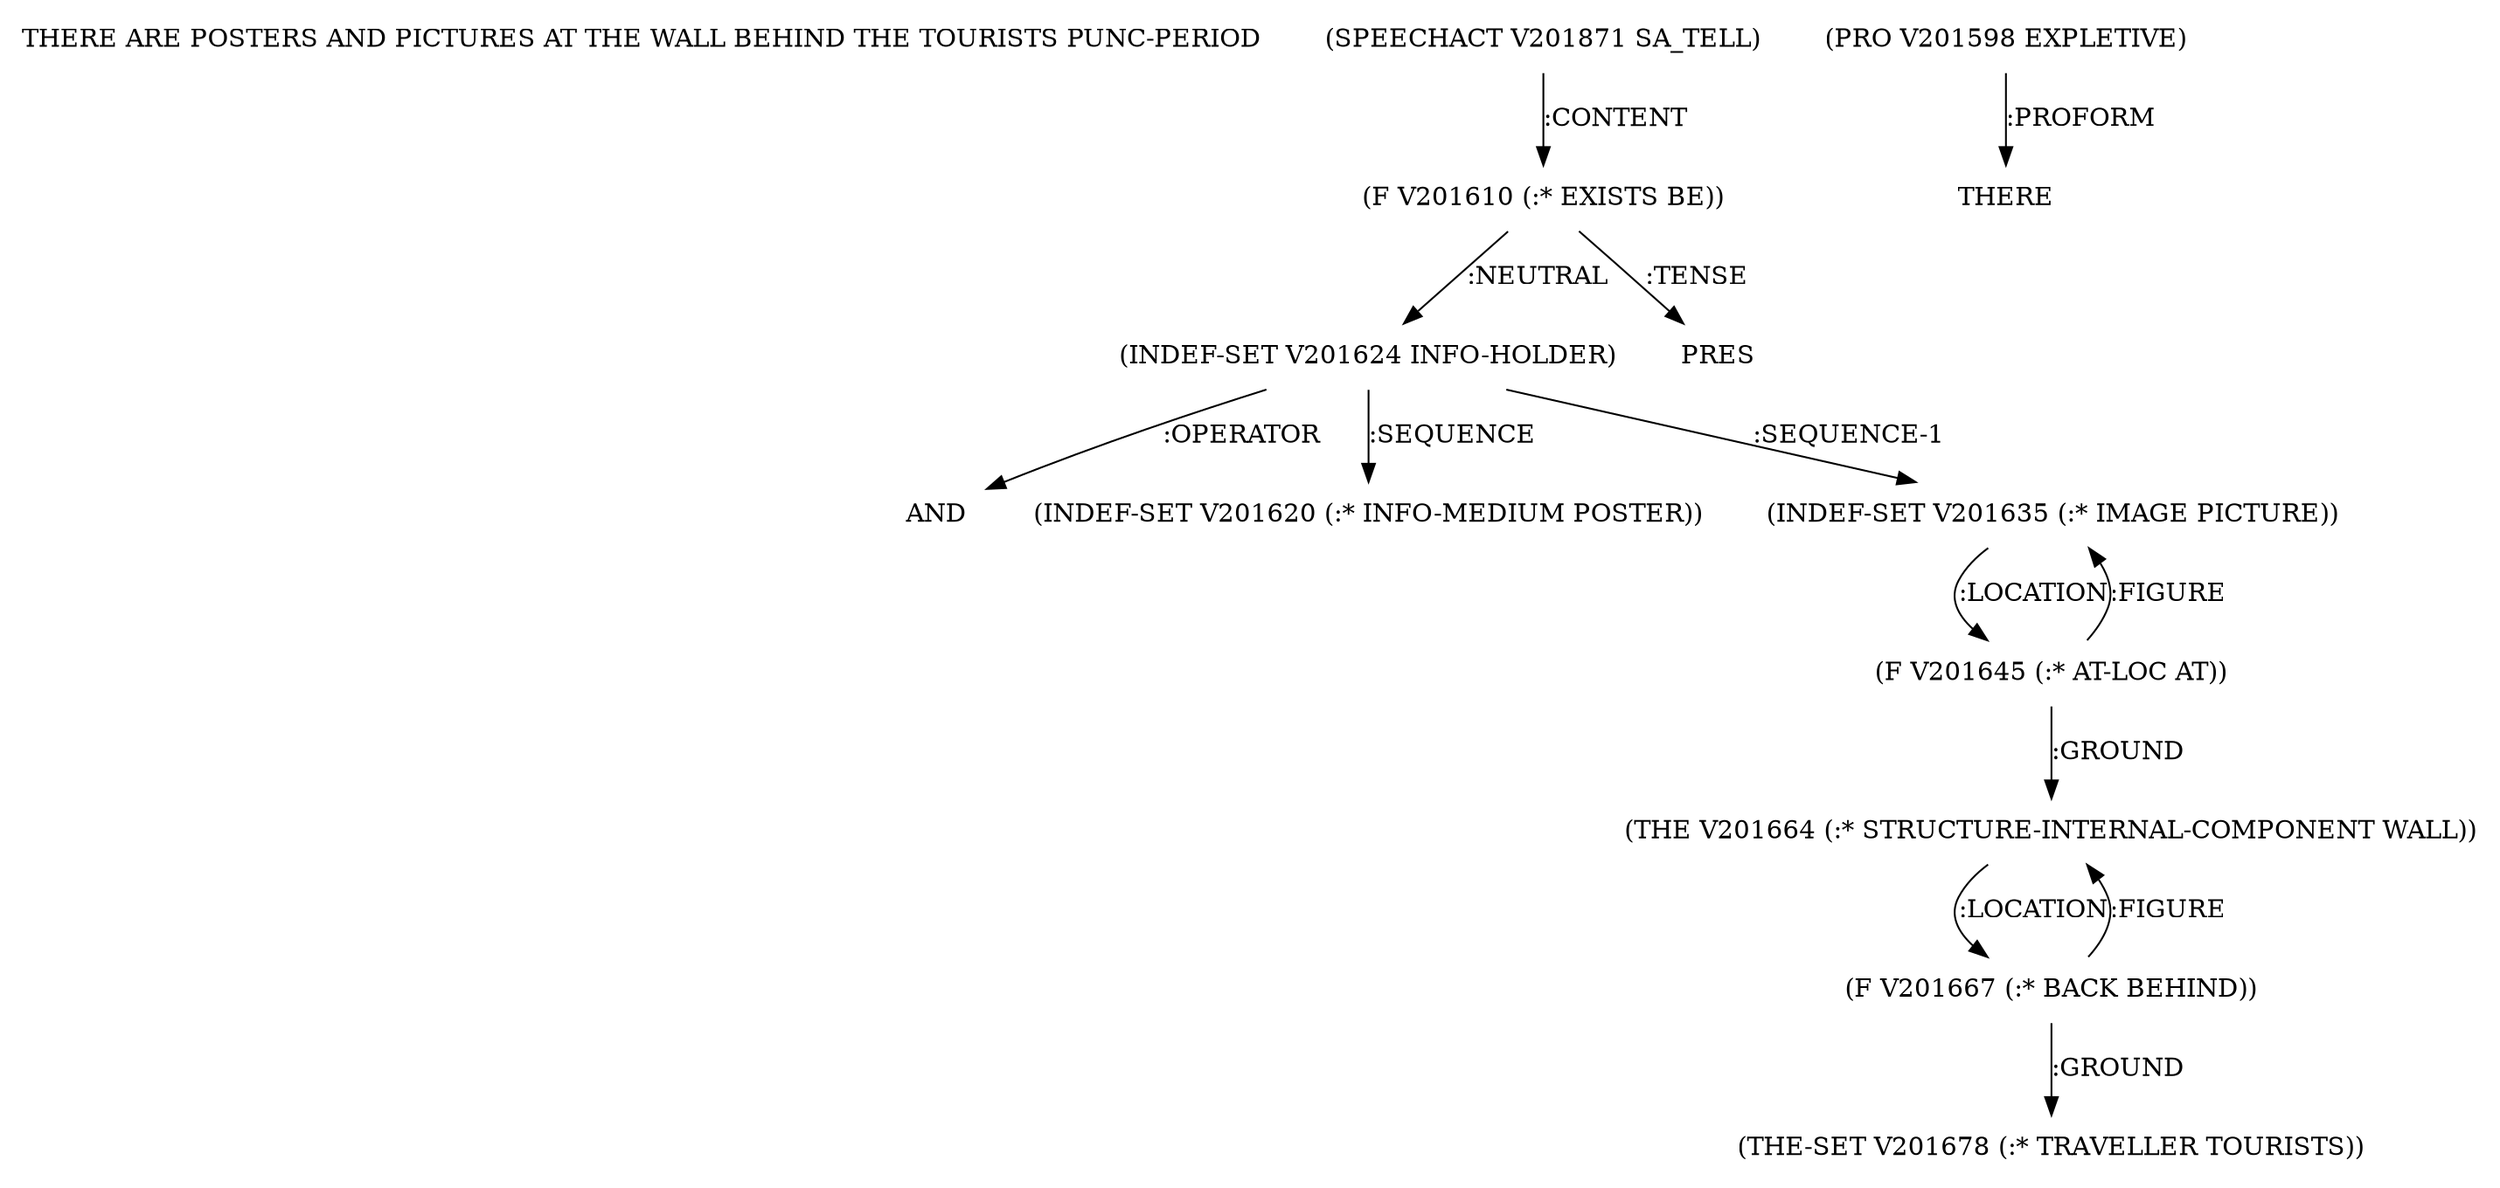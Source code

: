 digraph Terms {
  node [shape=none]
  "THERE ARE POSTERS AND PICTURES AT THE WALL BEHIND THE TOURISTS PUNC-PERIOD"
  "V201871" [label="(SPEECHACT V201871 SA_TELL)"]
  "V201871" -> "V201610" [label=":CONTENT"]
  "V201610" [label="(F V201610 (:* EXISTS BE))"]
  "V201610" -> "V201624" [label=":NEUTRAL"]
  "V201610" -> "NT202342" [label=":TENSE"]
  "NT202342" [label="PRES"]
  "V201598" [label="(PRO V201598 EXPLETIVE)"]
  "V201598" -> "NT202343" [label=":PROFORM"]
  "NT202343" [label="THERE"]
  "V201624" [label="(INDEF-SET V201624 INFO-HOLDER)"]
  "V201624" -> "NT202344" [label=":OPERATOR"]
  "NT202344" [label="AND"]
  "V201624" -> "V201620" [label=":SEQUENCE"]
  "V201624" -> "V201635" [label=":SEQUENCE-1"]
  "V201620" [label="(INDEF-SET V201620 (:* INFO-MEDIUM POSTER))"]
  "V201635" [label="(INDEF-SET V201635 (:* IMAGE PICTURE))"]
  "V201635" -> "V201645" [label=":LOCATION"]
  "V201645" [label="(F V201645 (:* AT-LOC AT))"]
  "V201645" -> "V201664" [label=":GROUND"]
  "V201645" -> "V201635" [label=":FIGURE"]
  "V201664" [label="(THE V201664 (:* STRUCTURE-INTERNAL-COMPONENT WALL))"]
  "V201664" -> "V201667" [label=":LOCATION"]
  "V201667" [label="(F V201667 (:* BACK BEHIND))"]
  "V201667" -> "V201678" [label=":GROUND"]
  "V201667" -> "V201664" [label=":FIGURE"]
  "V201678" [label="(THE-SET V201678 (:* TRAVELLER TOURISTS))"]
}

